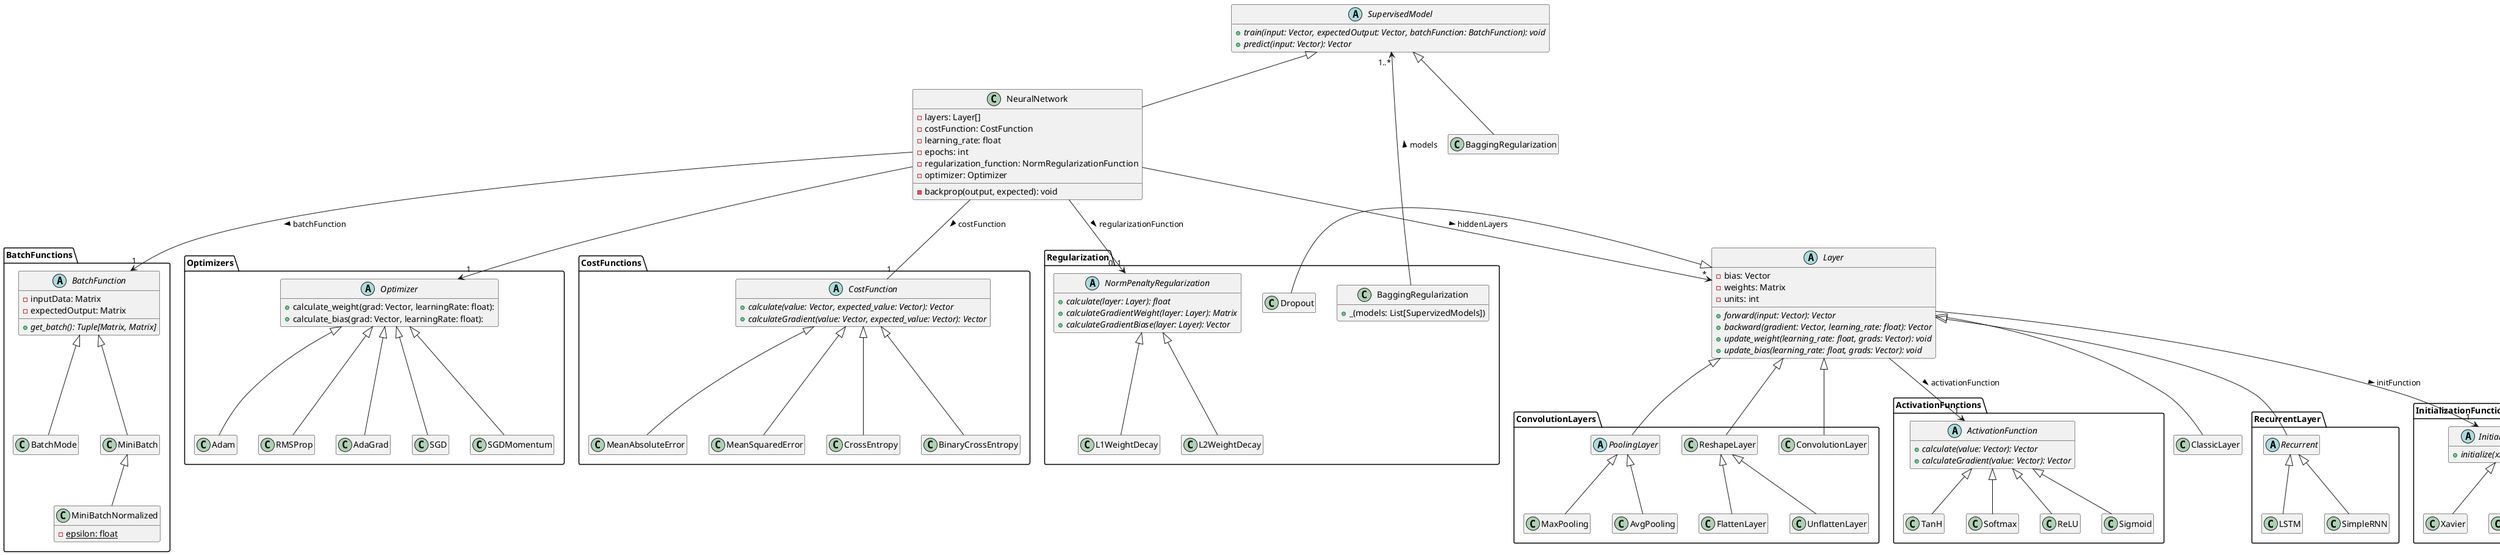 @startuml
!pragma teoz true
' skinparam shadowing false
' skinparam monochrome true
' hide footbox
hide empty members

' CostFunctions #01c472
' BatchFunctions #c15360
' Optimizers #528e8c
' RecurrentLayer #e91451
' InitializationFunctions #8da83e
' ConvolutionLayers #6865f0
' ActivationFunctions #c4a499
' Regularization #8b9bdc

SupervisedModel <|-- NeuralNetwork


Layer <|-- ClassicLayer


package RecurrentLayer {
abstract class Recurrent

Layer <|-- Recurrent

Recurrent <|-- LSTM
Recurrent <|-- SimpleRNN
}

package InitializationFunctions {
Layer --> "1" InitializationFunction: initFunction >

abstract class InitializationFunction {
	{abstract} + initialize(x: int, y: int): Matrix
}

InitializationFunction <|-- Random
InitializationFunction <|-- He
InitializationFunction <|-- Xavier
InitializationFunction <|-- Other

}

NeuralNetwork --> "*" Layer : hiddenLayers >

package CostFunctions {
NeuralNetwork -- "1" CostFunction : costFunction >


abstract class CostFunction  {
      {abstract} + calculate(value: Vector, expected_value: Vector): Vector
      {abstract} + calculateGradient(value: Vector, expected_value: Vector): Vector
}

CostFunction <|-- MeanAbsoluteError
CostFunction <|-- MeanSquaredError
CostFunction <|-- CrossEntropy
CostFunction <|-- BinaryCrossEntropy
}



SupervisedModel <|-- BaggingRegularization
' CostFunction --> "0..1" NormPenaltyRegularization : regularizationFunction >


abstract class SupervisedModel {
      {abstract} + train(input: Vector, expectedOutput: Vector, batchFunction: BatchFunction): void
      {abstract} + predict(input: Vector): Vector
}

class NeuralNetwork {
      - layers: Layer[]
      - costFunction: CostFunction
      - learning_rate: float
      - epochs: int
      - regularization_function: NormRegularizationFunction
      - optimizer: Optimizer

      - backprop(output, expected): void
}

abstract class Layer {
      - bias: Vector
      - weights: Matrix
      - units: int
      
      {abstract} + forward(input: Vector): Vector
      {abstract} + backward(gradient: Vector, learning_rate: float): Vector
      {abstract} + update_weight(learning_rate: float, grads: Vector): void
      {abstract} + update_bias(learning_rate: float, grads: Vector): void
}

package ConvolutionLayers {
class ConvolutionLayer

abstract class PoolingLayer
Layer <|-- ConvolutionLayer
Layer <|-- PoolingLayer

Layer <|-- ReshapeLayer

ReshapeLayer <|-- FlattenLayer
ReshapeLayer <|-- UnflattenLayer

PoolingLayer <|-- MaxPooling
PoolingLayer <|-- AvgPooling
}

package ActivationFunctions {
abstract class ActivationFunction {
      {abstract} + calculate(value: Vector): Vector
      {abstract} + calculateGradient(value: Vector): Vector
}

Layer --> "1" ActivationFunction : activationFunction >

ActivationFunction <|-- ReLU
ActivationFunction <|-- Sigmoid
ActivationFunction <|-- TanH
ActivationFunction <|-- Softmax
}

package Regularization {
class BaggingRegularization {
      + _(models: List[SupervizedModels])
}

BaggingRegularization --> "1..*" SupervisedModel : models >

abstract class NormPenaltyRegularization {
	 {abstract} + calculate(layer: Layer): float
	 {abstract} + calculateGradientWeight(layer: Layer): Matrix
	 {abstract} + calculateGradientBiase(layer: Layer): Vector
}

NeuralNetwork --> "0..1" NormPenaltyRegularization: regularizationFunction >

NormPenaltyRegularization <|-- L1WeightDecay
NormPenaltyRegularization <|-- L2WeightDecay

Layer <|-- Dropout
}

package BatchFunctions {
abstract class BatchFunction {
      - inputData: Matrix
      - expectedOutput: Matrix

	 {abstract} + get_batch(): Tuple[Matrix, Matrix]
}

class BatchMode
class MiniBatch

class MiniBatchNormalized {
      {static} - epsilon: float
}

NeuralNetwork --> "1" BatchFunction: batchFunction >

BatchFunction <|-- BatchMode
BatchFunction <|-- MiniBatch
MiniBatch <|-- MiniBatchNormalized
}

package Optimizers {
abstract class Optimizer{
      + calculate_weight(grad: Vector, learningRate: float):
      + calculate_bias(grad: Vector, learningRate: float):
}

NeuralNetwork --> "1" Optimizer

Optimizer <|-- Adam
Optimizer <|-- RMSProp
Optimizer <|-- AdaGrad
Optimizer <|-- SGD
Optimizer <|-- SGDMomentum
}



@enduml